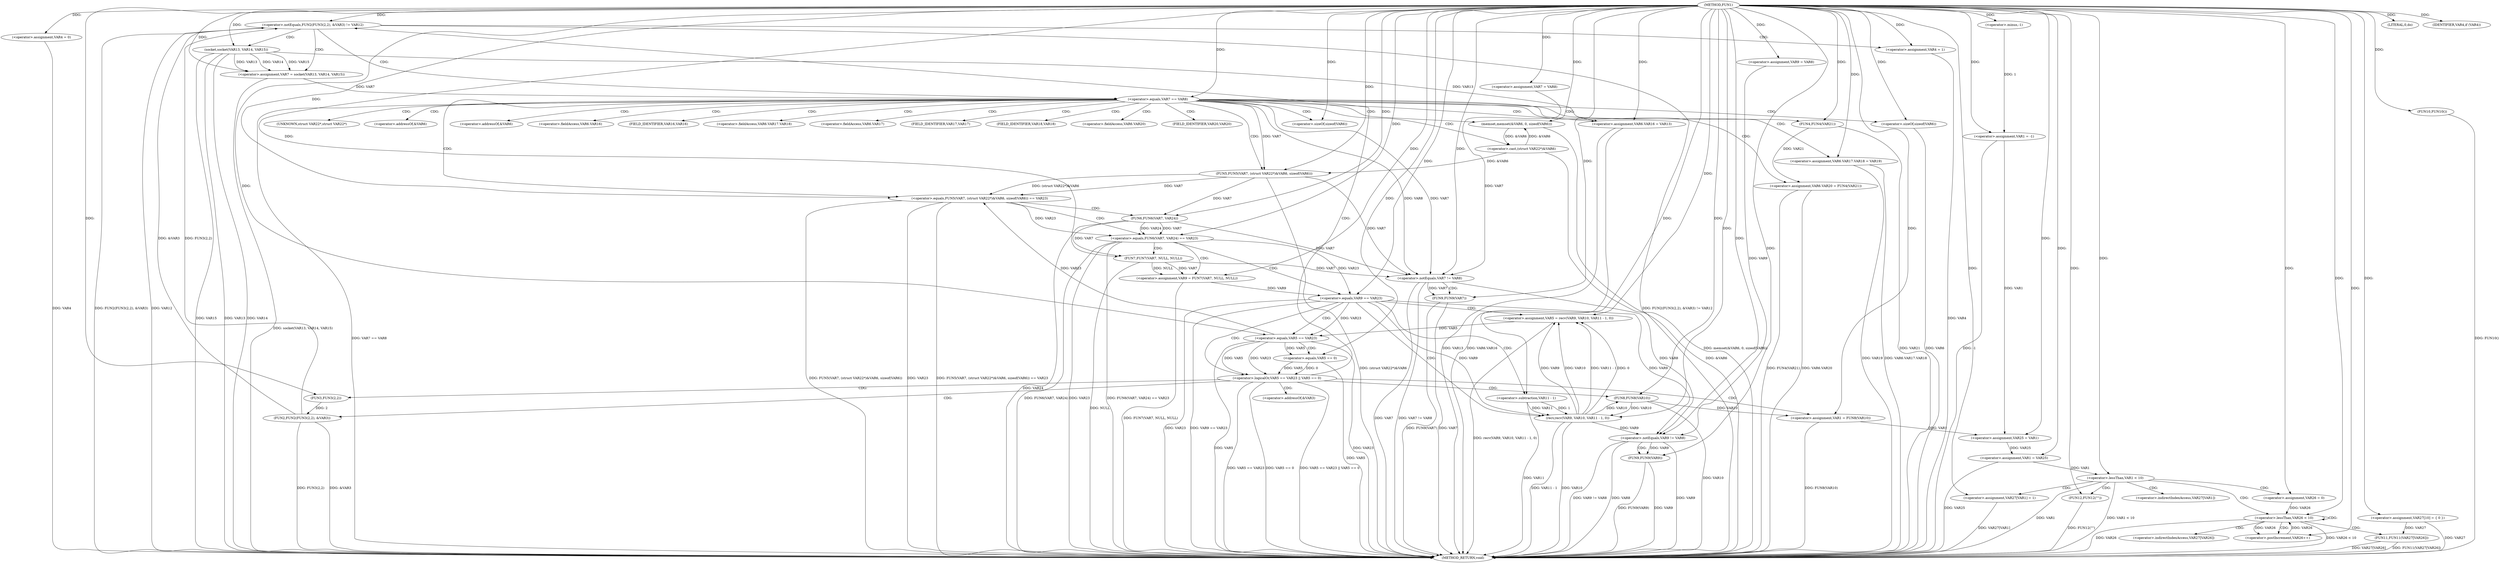 digraph FUN1 {  
"1000100" [label = "(METHOD,FUN1)" ]
"1000293" [label = "(METHOD_RETURN,void)" ]
"1000103" [label = "(<operator>.assignment,VAR1 = -1)" ]
"1000105" [label = "(<operator>.minus,-1)" ]
"1000110" [label = "(<operator>.assignment,VAR4 = 0)" ]
"1000116" [label = "(<operator>.assignment,VAR7 = VAR8)" ]
"1000120" [label = "(<operator>.assignment,VAR9 = VAR8)" ]
"1000127" [label = "(<operator>.notEquals,FUN2(FUN3(2,2), &VAR3) != VAR12)" ]
"1000128" [label = "(FUN2,FUN2(FUN3(2,2), &VAR3))" ]
"1000129" [label = "(FUN3,FUN3(2,2))" ]
"1000137" [label = "(<operator>.assignment,VAR4 = 1)" ]
"1000140" [label = "(<operator>.assignment,VAR7 = socket(VAR13, VAR14, VAR15))" ]
"1000142" [label = "(socket,socket(VAR13, VAR14, VAR15))" ]
"1000147" [label = "(<operator>.equals,VAR7 == VAR8)" ]
"1000152" [label = "(memset,memset(&VAR6, 0, sizeof(VAR6)))" ]
"1000156" [label = "(<operator>.sizeOf,sizeof(VAR6))" ]
"1000158" [label = "(<operator>.assignment,VAR6.VAR16 = VAR13)" ]
"1000163" [label = "(<operator>.assignment,VAR6.VAR17.VAR18 = VAR19)" ]
"1000170" [label = "(<operator>.assignment,VAR6.VAR20 = FUN4(VAR21))" ]
"1000174" [label = "(FUN4,FUN4(VAR21))" ]
"1000177" [label = "(<operator>.equals,FUN5(VAR7, (struct VAR22*)&VAR6, sizeof(VAR6)) == VAR23)" ]
"1000178" [label = "(FUN5,FUN5(VAR7, (struct VAR22*)&VAR6, sizeof(VAR6)))" ]
"1000180" [label = "(<operator>.cast,(struct VAR22*)&VAR6)" ]
"1000184" [label = "(<operator>.sizeOf,sizeof(VAR6))" ]
"1000190" [label = "(<operator>.equals,FUN6(VAR7, VAR24) == VAR23)" ]
"1000191" [label = "(FUN6,FUN6(VAR7, VAR24))" ]
"1000197" [label = "(<operator>.assignment,VAR9 = FUN7(VAR7, NULL, NULL))" ]
"1000199" [label = "(FUN7,FUN7(VAR7, NULL, NULL))" ]
"1000204" [label = "(<operator>.equals,VAR9 == VAR23)" ]
"1000209" [label = "(<operator>.assignment,VAR5 = recv(VAR9, VAR10, VAR11 - 1, 0))" ]
"1000211" [label = "(recv,recv(VAR9, VAR10, VAR11 - 1, 0))" ]
"1000214" [label = "(<operator>.subtraction,VAR11 - 1)" ]
"1000219" [label = "(<operator>.logicalOr,VAR5 == VAR23 || VAR5 == 0)" ]
"1000220" [label = "(<operator>.equals,VAR5 == VAR23)" ]
"1000223" [label = "(<operator>.equals,VAR5 == 0)" ]
"1000228" [label = "(<operator>.assignment,VAR1 = FUN8(VAR10))" ]
"1000230" [label = "(FUN8,FUN8(VAR10))" ]
"1000232" [label = "(LITERAL,0,do)" ]
"1000234" [label = "(<operator>.notEquals,VAR7 != VAR8)" ]
"1000238" [label = "(FUN9,FUN9(VAR7))" ]
"1000241" [label = "(<operator>.notEquals,VAR9 != VAR8)" ]
"1000245" [label = "(FUN9,FUN9(VAR9))" ]
"1000248" [label = "(IDENTIFIER,VAR4,if (VAR4))" ]
"1000250" [label = "(FUN10,FUN10())" ]
"1000253" [label = "(<operator>.assignment,VAR25 = VAR1)" ]
"1000257" [label = "(<operator>.assignment,VAR1 = VAR25)" ]
"1000263" [label = "(<operator>.assignment,VAR27[10] = { 0 })" ]
"1000266" [label = "(<operator>.lessThan,VAR1 < 10)" ]
"1000270" [label = "(<operator>.assignment,VAR27[VAR1] = 1)" ]
"1000276" [label = "(<operator>.assignment,VAR26 = 0)" ]
"1000279" [label = "(<operator>.lessThan,VAR26 < 10)" ]
"1000282" [label = "(<operator>.postIncrement,VAR26++)" ]
"1000285" [label = "(FUN11,FUN11(VAR27[VAR26]))" ]
"1000291" [label = "(FUN12,FUN12(\"\"))" ]
"1000132" [label = "(<operator>.addressOf,&VAR3)" ]
"1000153" [label = "(<operator>.addressOf,&VAR6)" ]
"1000159" [label = "(<operator>.fieldAccess,VAR6.VAR16)" ]
"1000161" [label = "(FIELD_IDENTIFIER,VAR16,VAR16)" ]
"1000164" [label = "(<operator>.fieldAccess,VAR6.VAR17.VAR18)" ]
"1000165" [label = "(<operator>.fieldAccess,VAR6.VAR17)" ]
"1000167" [label = "(FIELD_IDENTIFIER,VAR17,VAR17)" ]
"1000168" [label = "(FIELD_IDENTIFIER,VAR18,VAR18)" ]
"1000171" [label = "(<operator>.fieldAccess,VAR6.VAR20)" ]
"1000173" [label = "(FIELD_IDENTIFIER,VAR20,VAR20)" ]
"1000181" [label = "(UNKNOWN,struct VAR22*,struct VAR22*)" ]
"1000182" [label = "(<operator>.addressOf,&VAR6)" ]
"1000271" [label = "(<operator>.indirectIndexAccess,VAR27[VAR1])" ]
"1000286" [label = "(<operator>.indirectIndexAccess,VAR27[VAR26])" ]
  "1000140" -> "1000293"  [ label = "DDG: socket(VAR13, VAR14, VAR15)"] 
  "1000184" -> "1000293"  [ label = "DDG: VAR6"] 
  "1000238" -> "1000293"  [ label = "DDG: VAR7"] 
  "1000220" -> "1000293"  [ label = "DDG: VAR23"] 
  "1000230" -> "1000293"  [ label = "DDG: VAR10"] 
  "1000245" -> "1000293"  [ label = "DDG: FUN9(VAR9)"] 
  "1000180" -> "1000293"  [ label = "DDG: &VAR6"] 
  "1000257" -> "1000293"  [ label = "DDG: VAR25"] 
  "1000177" -> "1000293"  [ label = "DDG: FUN5(VAR7, (struct VAR22*)&VAR6, sizeof(VAR6))"] 
  "1000158" -> "1000293"  [ label = "DDG: VAR6.VAR16"] 
  "1000285" -> "1000293"  [ label = "DDG: VAR27[VAR26]"] 
  "1000163" -> "1000293"  [ label = "DDG: VAR6.VAR17.VAR18"] 
  "1000177" -> "1000293"  [ label = "DDG: VAR23"] 
  "1000291" -> "1000293"  [ label = "DDG: FUN12(\"\")"] 
  "1000220" -> "1000293"  [ label = "DDG: VAR5"] 
  "1000190" -> "1000293"  [ label = "DDG: VAR23"] 
  "1000199" -> "1000293"  [ label = "DDG: NULL"] 
  "1000219" -> "1000293"  [ label = "DDG: VAR5 == 0"] 
  "1000285" -> "1000293"  [ label = "DDG: FUN11(VAR27[VAR26])"] 
  "1000163" -> "1000293"  [ label = "DDG: VAR19"] 
  "1000234" -> "1000293"  [ label = "DDG: VAR7"] 
  "1000279" -> "1000293"  [ label = "DDG: VAR26"] 
  "1000190" -> "1000293"  [ label = "DDG: FUN6(VAR7, VAR24) == VAR23"] 
  "1000103" -> "1000293"  [ label = "DDG: -1"] 
  "1000219" -> "1000293"  [ label = "DDG: VAR5 == VAR23 || VAR5 == 0"] 
  "1000238" -> "1000293"  [ label = "DDG: FUN9(VAR7)"] 
  "1000211" -> "1000293"  [ label = "DDG: VAR11 - 1"] 
  "1000204" -> "1000293"  [ label = "DDG: VAR23"] 
  "1000128" -> "1000293"  [ label = "DDG: &VAR3"] 
  "1000152" -> "1000293"  [ label = "DDG: memset(&VAR6, 0, sizeof(VAR6))"] 
  "1000128" -> "1000293"  [ label = "DDG: FUN3(2,2)"] 
  "1000142" -> "1000293"  [ label = "DDG: VAR14"] 
  "1000266" -> "1000293"  [ label = "DDG: VAR1"] 
  "1000127" -> "1000293"  [ label = "DDG: VAR12"] 
  "1000190" -> "1000293"  [ label = "DDG: FUN6(VAR7, VAR24)"] 
  "1000263" -> "1000293"  [ label = "DDG: VAR27"] 
  "1000178" -> "1000293"  [ label = "DDG: (struct VAR22*)&VAR6"] 
  "1000127" -> "1000293"  [ label = "DDG: FUN2(FUN3(2,2), &VAR3) != VAR12"] 
  "1000266" -> "1000293"  [ label = "DDG: VAR1 < 10"] 
  "1000197" -> "1000293"  [ label = "DDG: FUN7(VAR7, NULL, NULL)"] 
  "1000211" -> "1000293"  [ label = "DDG: VAR10"] 
  "1000191" -> "1000293"  [ label = "DDG: VAR24"] 
  "1000209" -> "1000293"  [ label = "DDG: recv(VAR9, VAR10, VAR11 - 1, 0)"] 
  "1000234" -> "1000293"  [ label = "DDG: VAR7 != VAR8"] 
  "1000241" -> "1000293"  [ label = "DDG: VAR9"] 
  "1000142" -> "1000293"  [ label = "DDG: VAR15"] 
  "1000219" -> "1000293"  [ label = "DDG: VAR5 == VAR23"] 
  "1000170" -> "1000293"  [ label = "DDG: VAR6.VAR20"] 
  "1000142" -> "1000293"  [ label = "DDG: VAR13"] 
  "1000228" -> "1000293"  [ label = "DDG: FUN8(VAR10)"] 
  "1000214" -> "1000293"  [ label = "DDG: VAR11"] 
  "1000177" -> "1000293"  [ label = "DDG: FUN5(VAR7, (struct VAR22*)&VAR6, sizeof(VAR6)) == VAR23"] 
  "1000127" -> "1000293"  [ label = "DDG: FUN2(FUN3(2,2), &VAR3)"] 
  "1000250" -> "1000293"  [ label = "DDG: FUN10()"] 
  "1000137" -> "1000293"  [ label = "DDG: VAR4"] 
  "1000158" -> "1000293"  [ label = "DDG: VAR13"] 
  "1000245" -> "1000293"  [ label = "DDG: VAR9"] 
  "1000241" -> "1000293"  [ label = "DDG: VAR9 != VAR8"] 
  "1000147" -> "1000293"  [ label = "DDG: VAR7 == VAR8"] 
  "1000110" -> "1000293"  [ label = "DDG: VAR4"] 
  "1000270" -> "1000293"  [ label = "DDG: VAR27[VAR1]"] 
  "1000279" -> "1000293"  [ label = "DDG: VAR26 < 10"] 
  "1000170" -> "1000293"  [ label = "DDG: FUN4(VAR21)"] 
  "1000241" -> "1000293"  [ label = "DDG: VAR8"] 
  "1000174" -> "1000293"  [ label = "DDG: VAR21"] 
  "1000223" -> "1000293"  [ label = "DDG: VAR5"] 
  "1000204" -> "1000293"  [ label = "DDG: VAR9 == VAR23"] 
  "1000105" -> "1000103"  [ label = "DDG: 1"] 
  "1000100" -> "1000103"  [ label = "DDG: "] 
  "1000100" -> "1000105"  [ label = "DDG: "] 
  "1000100" -> "1000110"  [ label = "DDG: "] 
  "1000100" -> "1000116"  [ label = "DDG: "] 
  "1000100" -> "1000120"  [ label = "DDG: "] 
  "1000128" -> "1000127"  [ label = "DDG: FUN3(2,2)"] 
  "1000128" -> "1000127"  [ label = "DDG: &VAR3"] 
  "1000129" -> "1000128"  [ label = "DDG: 2"] 
  "1000100" -> "1000129"  [ label = "DDG: "] 
  "1000100" -> "1000127"  [ label = "DDG: "] 
  "1000100" -> "1000137"  [ label = "DDG: "] 
  "1000142" -> "1000140"  [ label = "DDG: VAR13"] 
  "1000142" -> "1000140"  [ label = "DDG: VAR14"] 
  "1000142" -> "1000140"  [ label = "DDG: VAR15"] 
  "1000100" -> "1000140"  [ label = "DDG: "] 
  "1000100" -> "1000142"  [ label = "DDG: "] 
  "1000140" -> "1000147"  [ label = "DDG: VAR7"] 
  "1000100" -> "1000147"  [ label = "DDG: "] 
  "1000180" -> "1000152"  [ label = "DDG: &VAR6"] 
  "1000100" -> "1000152"  [ label = "DDG: "] 
  "1000100" -> "1000156"  [ label = "DDG: "] 
  "1000142" -> "1000158"  [ label = "DDG: VAR13"] 
  "1000100" -> "1000158"  [ label = "DDG: "] 
  "1000100" -> "1000163"  [ label = "DDG: "] 
  "1000174" -> "1000170"  [ label = "DDG: VAR21"] 
  "1000100" -> "1000174"  [ label = "DDG: "] 
  "1000178" -> "1000177"  [ label = "DDG: VAR7"] 
  "1000178" -> "1000177"  [ label = "DDG: (struct VAR22*)&VAR6"] 
  "1000147" -> "1000178"  [ label = "DDG: VAR7"] 
  "1000100" -> "1000178"  [ label = "DDG: "] 
  "1000180" -> "1000178"  [ label = "DDG: &VAR6"] 
  "1000152" -> "1000180"  [ label = "DDG: &VAR6"] 
  "1000100" -> "1000184"  [ label = "DDG: "] 
  "1000220" -> "1000177"  [ label = "DDG: VAR23"] 
  "1000100" -> "1000177"  [ label = "DDG: "] 
  "1000191" -> "1000190"  [ label = "DDG: VAR7"] 
  "1000191" -> "1000190"  [ label = "DDG: VAR24"] 
  "1000178" -> "1000191"  [ label = "DDG: VAR7"] 
  "1000100" -> "1000191"  [ label = "DDG: "] 
  "1000177" -> "1000190"  [ label = "DDG: VAR23"] 
  "1000100" -> "1000190"  [ label = "DDG: "] 
  "1000199" -> "1000197"  [ label = "DDG: VAR7"] 
  "1000199" -> "1000197"  [ label = "DDG: NULL"] 
  "1000100" -> "1000197"  [ label = "DDG: "] 
  "1000191" -> "1000199"  [ label = "DDG: VAR7"] 
  "1000100" -> "1000199"  [ label = "DDG: "] 
  "1000197" -> "1000204"  [ label = "DDG: VAR9"] 
  "1000100" -> "1000204"  [ label = "DDG: "] 
  "1000190" -> "1000204"  [ label = "DDG: VAR23"] 
  "1000211" -> "1000209"  [ label = "DDG: VAR9"] 
  "1000211" -> "1000209"  [ label = "DDG: VAR10"] 
  "1000211" -> "1000209"  [ label = "DDG: VAR11 - 1"] 
  "1000211" -> "1000209"  [ label = "DDG: 0"] 
  "1000100" -> "1000209"  [ label = "DDG: "] 
  "1000204" -> "1000211"  [ label = "DDG: VAR9"] 
  "1000100" -> "1000211"  [ label = "DDG: "] 
  "1000230" -> "1000211"  [ label = "DDG: VAR10"] 
  "1000214" -> "1000211"  [ label = "DDG: VAR11"] 
  "1000214" -> "1000211"  [ label = "DDG: 1"] 
  "1000100" -> "1000214"  [ label = "DDG: "] 
  "1000220" -> "1000219"  [ label = "DDG: VAR5"] 
  "1000220" -> "1000219"  [ label = "DDG: VAR23"] 
  "1000209" -> "1000220"  [ label = "DDG: VAR5"] 
  "1000100" -> "1000220"  [ label = "DDG: "] 
  "1000204" -> "1000220"  [ label = "DDG: VAR23"] 
  "1000223" -> "1000219"  [ label = "DDG: VAR5"] 
  "1000223" -> "1000219"  [ label = "DDG: 0"] 
  "1000220" -> "1000223"  [ label = "DDG: VAR5"] 
  "1000100" -> "1000223"  [ label = "DDG: "] 
  "1000230" -> "1000228"  [ label = "DDG: VAR10"] 
  "1000100" -> "1000228"  [ label = "DDG: "] 
  "1000211" -> "1000230"  [ label = "DDG: VAR10"] 
  "1000100" -> "1000230"  [ label = "DDG: "] 
  "1000100" -> "1000232"  [ label = "DDG: "] 
  "1000116" -> "1000234"  [ label = "DDG: VAR7"] 
  "1000199" -> "1000234"  [ label = "DDG: VAR7"] 
  "1000178" -> "1000234"  [ label = "DDG: VAR7"] 
  "1000147" -> "1000234"  [ label = "DDG: VAR7"] 
  "1000191" -> "1000234"  [ label = "DDG: VAR7"] 
  "1000100" -> "1000234"  [ label = "DDG: "] 
  "1000147" -> "1000234"  [ label = "DDG: VAR8"] 
  "1000234" -> "1000238"  [ label = "DDG: VAR7"] 
  "1000100" -> "1000238"  [ label = "DDG: "] 
  "1000120" -> "1000241"  [ label = "DDG: VAR9"] 
  "1000211" -> "1000241"  [ label = "DDG: VAR9"] 
  "1000204" -> "1000241"  [ label = "DDG: VAR9"] 
  "1000100" -> "1000241"  [ label = "DDG: "] 
  "1000234" -> "1000241"  [ label = "DDG: VAR8"] 
  "1000241" -> "1000245"  [ label = "DDG: VAR9"] 
  "1000100" -> "1000245"  [ label = "DDG: "] 
  "1000100" -> "1000248"  [ label = "DDG: "] 
  "1000100" -> "1000250"  [ label = "DDG: "] 
  "1000103" -> "1000253"  [ label = "DDG: VAR1"] 
  "1000228" -> "1000253"  [ label = "DDG: VAR1"] 
  "1000100" -> "1000253"  [ label = "DDG: "] 
  "1000253" -> "1000257"  [ label = "DDG: VAR25"] 
  "1000100" -> "1000257"  [ label = "DDG: "] 
  "1000100" -> "1000263"  [ label = "DDG: "] 
  "1000257" -> "1000266"  [ label = "DDG: VAR1"] 
  "1000100" -> "1000266"  [ label = "DDG: "] 
  "1000100" -> "1000270"  [ label = "DDG: "] 
  "1000100" -> "1000276"  [ label = "DDG: "] 
  "1000276" -> "1000279"  [ label = "DDG: VAR26"] 
  "1000282" -> "1000279"  [ label = "DDG: VAR26"] 
  "1000100" -> "1000279"  [ label = "DDG: "] 
  "1000279" -> "1000282"  [ label = "DDG: VAR26"] 
  "1000100" -> "1000282"  [ label = "DDG: "] 
  "1000263" -> "1000285"  [ label = "DDG: VAR27"] 
  "1000100" -> "1000291"  [ label = "DDG: "] 
  "1000127" -> "1000142"  [ label = "CDG: "] 
  "1000127" -> "1000137"  [ label = "CDG: "] 
  "1000127" -> "1000147"  [ label = "CDG: "] 
  "1000127" -> "1000140"  [ label = "CDG: "] 
  "1000147" -> "1000164"  [ label = "CDG: "] 
  "1000147" -> "1000174"  [ label = "CDG: "] 
  "1000147" -> "1000156"  [ label = "CDG: "] 
  "1000147" -> "1000161"  [ label = "CDG: "] 
  "1000147" -> "1000182"  [ label = "CDG: "] 
  "1000147" -> "1000180"  [ label = "CDG: "] 
  "1000147" -> "1000165"  [ label = "CDG: "] 
  "1000147" -> "1000167"  [ label = "CDG: "] 
  "1000147" -> "1000153"  [ label = "CDG: "] 
  "1000147" -> "1000152"  [ label = "CDG: "] 
  "1000147" -> "1000163"  [ label = "CDG: "] 
  "1000147" -> "1000168"  [ label = "CDG: "] 
  "1000147" -> "1000178"  [ label = "CDG: "] 
  "1000147" -> "1000159"  [ label = "CDG: "] 
  "1000147" -> "1000173"  [ label = "CDG: "] 
  "1000147" -> "1000158"  [ label = "CDG: "] 
  "1000147" -> "1000170"  [ label = "CDG: "] 
  "1000147" -> "1000171"  [ label = "CDG: "] 
  "1000147" -> "1000184"  [ label = "CDG: "] 
  "1000147" -> "1000177"  [ label = "CDG: "] 
  "1000147" -> "1000181"  [ label = "CDG: "] 
  "1000177" -> "1000191"  [ label = "CDG: "] 
  "1000177" -> "1000190"  [ label = "CDG: "] 
  "1000190" -> "1000199"  [ label = "CDG: "] 
  "1000190" -> "1000197"  [ label = "CDG: "] 
  "1000190" -> "1000204"  [ label = "CDG: "] 
  "1000204" -> "1000211"  [ label = "CDG: "] 
  "1000204" -> "1000219"  [ label = "CDG: "] 
  "1000204" -> "1000220"  [ label = "CDG: "] 
  "1000204" -> "1000214"  [ label = "CDG: "] 
  "1000204" -> "1000209"  [ label = "CDG: "] 
  "1000219" -> "1000230"  [ label = "CDG: "] 
  "1000219" -> "1000228"  [ label = "CDG: "] 
  "1000219" -> "1000127"  [ label = "CDG: "] 
  "1000219" -> "1000128"  [ label = "CDG: "] 
  "1000219" -> "1000132"  [ label = "CDG: "] 
  "1000219" -> "1000129"  [ label = "CDG: "] 
  "1000220" -> "1000223"  [ label = "CDG: "] 
  "1000234" -> "1000238"  [ label = "CDG: "] 
  "1000241" -> "1000245"  [ label = "CDG: "] 
  "1000266" -> "1000276"  [ label = "CDG: "] 
  "1000266" -> "1000291"  [ label = "CDG: "] 
  "1000266" -> "1000270"  [ label = "CDG: "] 
  "1000266" -> "1000279"  [ label = "CDG: "] 
  "1000266" -> "1000271"  [ label = "CDG: "] 
  "1000279" -> "1000285"  [ label = "CDG: "] 
  "1000279" -> "1000282"  [ label = "CDG: "] 
  "1000279" -> "1000279"  [ label = "CDG: "] 
  "1000279" -> "1000286"  [ label = "CDG: "] 
}
